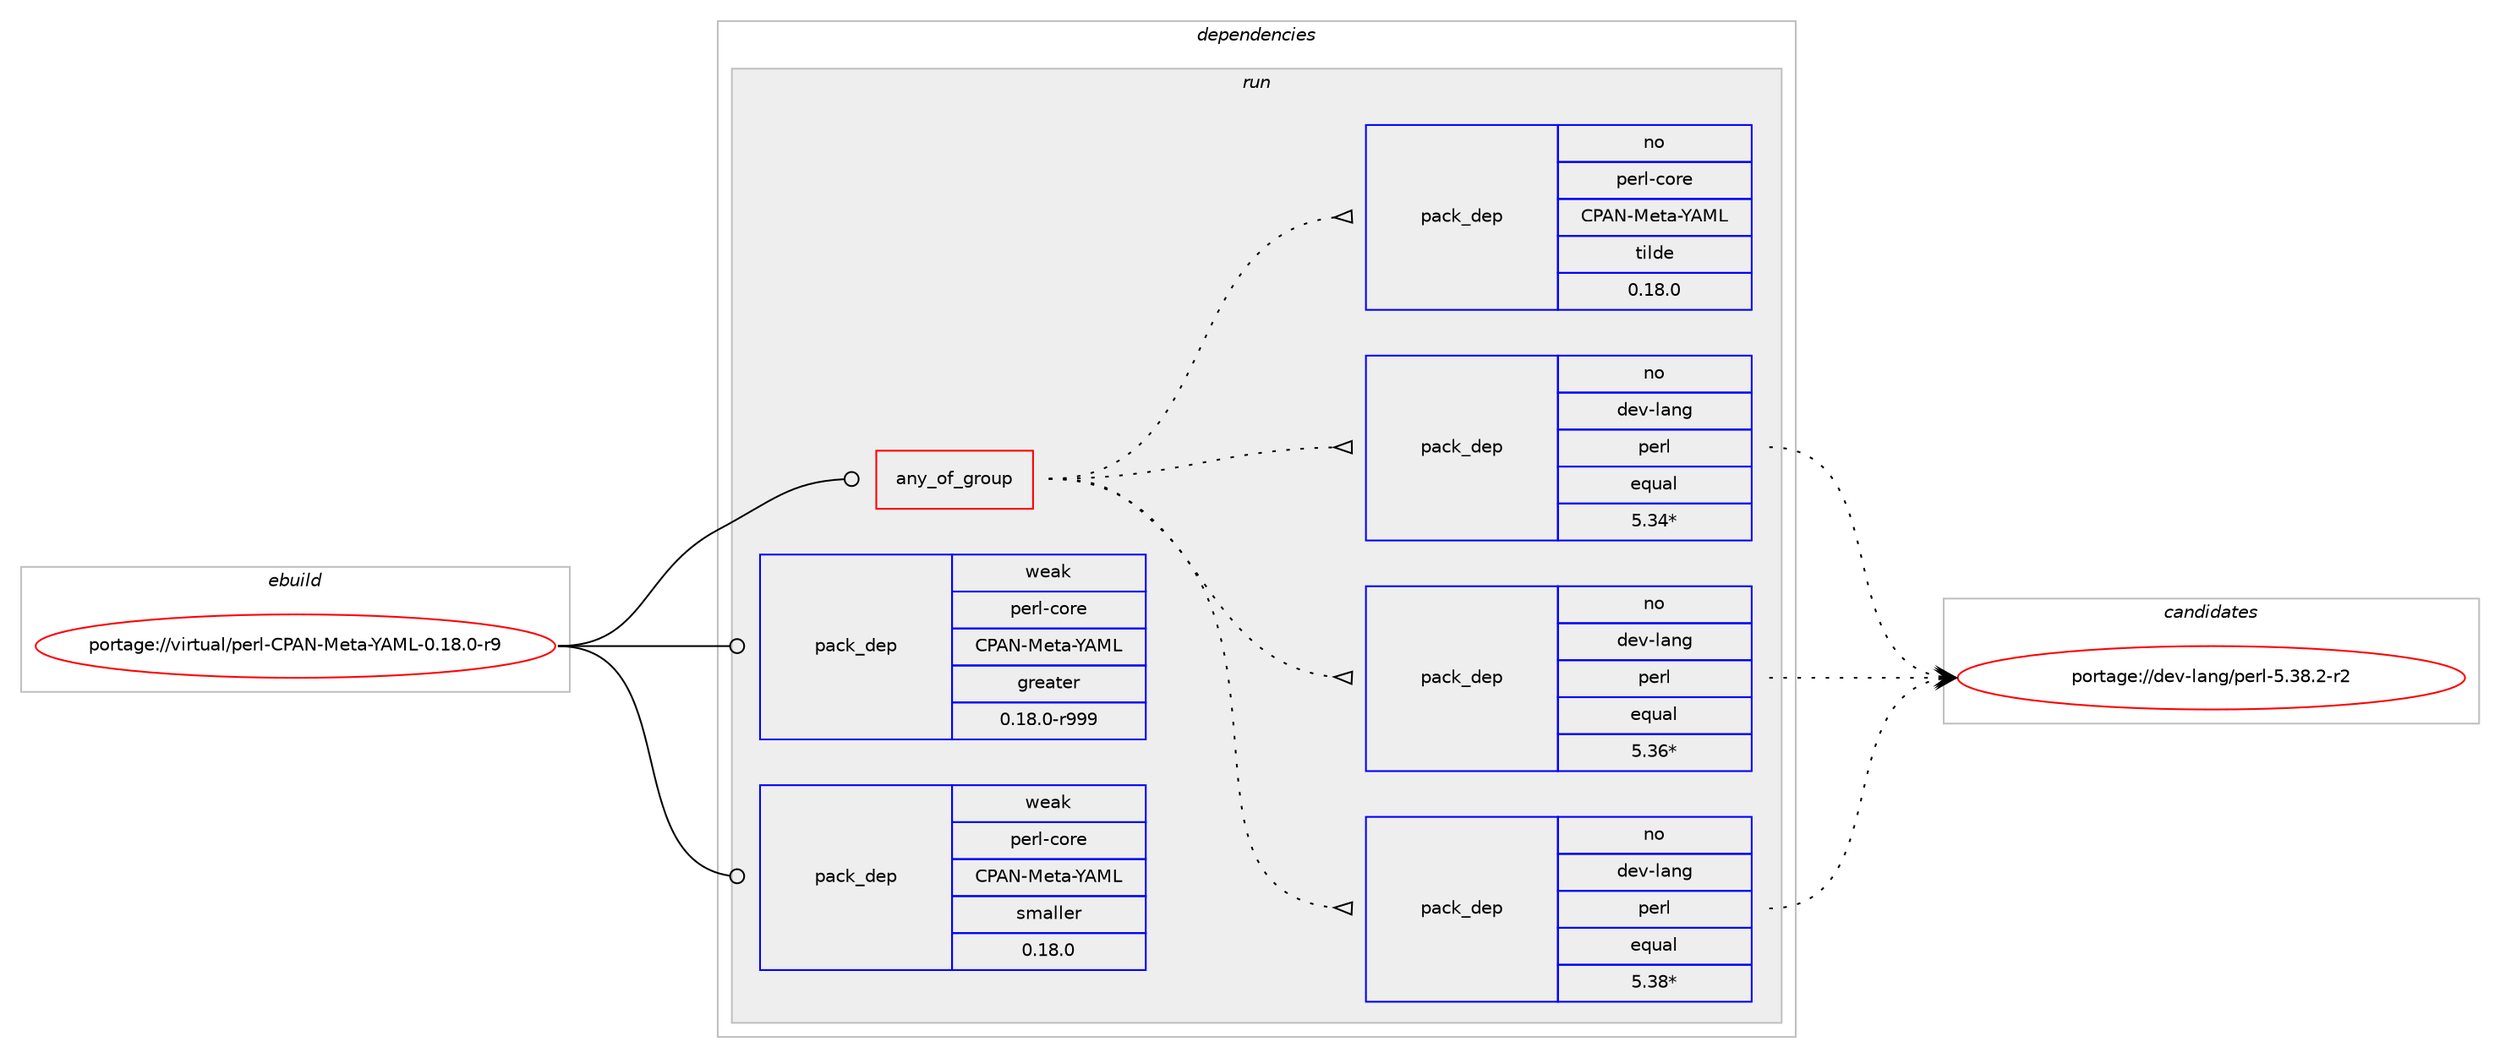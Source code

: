 digraph prolog {

# *************
# Graph options
# *************

newrank=true;
concentrate=true;
compound=true;
graph [rankdir=LR,fontname=Helvetica,fontsize=10,ranksep=1.5];#, ranksep=2.5, nodesep=0.2];
edge  [arrowhead=vee];
node  [fontname=Helvetica,fontsize=10];

# **********
# The ebuild
# **********

subgraph cluster_leftcol {
color=gray;
rank=same;
label=<<i>ebuild</i>>;
id [label="portage://virtual/perl-CPAN-Meta-YAML-0.18.0-r9", color=red, width=4, href="../virtual/perl-CPAN-Meta-YAML-0.18.0-r9.svg"];
}

# ****************
# The dependencies
# ****************

subgraph cluster_midcol {
color=gray;
label=<<i>dependencies</i>>;
subgraph cluster_compile {
fillcolor="#eeeeee";
style=filled;
label=<<i>compile</i>>;
}
subgraph cluster_compileandrun {
fillcolor="#eeeeee";
style=filled;
label=<<i>compile and run</i>>;
}
subgraph cluster_run {
fillcolor="#eeeeee";
style=filled;
label=<<i>run</i>>;
subgraph any68 {
dependency3212 [label=<<TABLE BORDER="0" CELLBORDER="1" CELLSPACING="0" CELLPADDING="4"><TR><TD CELLPADDING="10">any_of_group</TD></TR></TABLE>>, shape=none, color=red];subgraph pack1123 {
dependency3213 [label=<<TABLE BORDER="0" CELLBORDER="1" CELLSPACING="0" CELLPADDING="4" WIDTH="220"><TR><TD ROWSPAN="6" CELLPADDING="30">pack_dep</TD></TR><TR><TD WIDTH="110">no</TD></TR><TR><TD>dev-lang</TD></TR><TR><TD>perl</TD></TR><TR><TD>equal</TD></TR><TR><TD>5.38*</TD></TR></TABLE>>, shape=none, color=blue];
}
dependency3212:e -> dependency3213:w [weight=20,style="dotted",arrowhead="oinv"];
subgraph pack1124 {
dependency3214 [label=<<TABLE BORDER="0" CELLBORDER="1" CELLSPACING="0" CELLPADDING="4" WIDTH="220"><TR><TD ROWSPAN="6" CELLPADDING="30">pack_dep</TD></TR><TR><TD WIDTH="110">no</TD></TR><TR><TD>dev-lang</TD></TR><TR><TD>perl</TD></TR><TR><TD>equal</TD></TR><TR><TD>5.36*</TD></TR></TABLE>>, shape=none, color=blue];
}
dependency3212:e -> dependency3214:w [weight=20,style="dotted",arrowhead="oinv"];
subgraph pack1125 {
dependency3215 [label=<<TABLE BORDER="0" CELLBORDER="1" CELLSPACING="0" CELLPADDING="4" WIDTH="220"><TR><TD ROWSPAN="6" CELLPADDING="30">pack_dep</TD></TR><TR><TD WIDTH="110">no</TD></TR><TR><TD>dev-lang</TD></TR><TR><TD>perl</TD></TR><TR><TD>equal</TD></TR><TR><TD>5.34*</TD></TR></TABLE>>, shape=none, color=blue];
}
dependency3212:e -> dependency3215:w [weight=20,style="dotted",arrowhead="oinv"];
subgraph pack1126 {
dependency3216 [label=<<TABLE BORDER="0" CELLBORDER="1" CELLSPACING="0" CELLPADDING="4" WIDTH="220"><TR><TD ROWSPAN="6" CELLPADDING="30">pack_dep</TD></TR><TR><TD WIDTH="110">no</TD></TR><TR><TD>perl-core</TD></TR><TR><TD>CPAN-Meta-YAML</TD></TR><TR><TD>tilde</TD></TR><TR><TD>0.18.0</TD></TR></TABLE>>, shape=none, color=blue];
}
dependency3212:e -> dependency3216:w [weight=20,style="dotted",arrowhead="oinv"];
}
id:e -> dependency3212:w [weight=20,style="solid",arrowhead="odot"];
# *** BEGIN UNKNOWN DEPENDENCY TYPE (TODO) ***
# id -> package_dependency(portage://virtual/perl-CPAN-Meta-YAML-0.18.0-r9,run,no,dev-lang,perl,none,[,,],any_same_slot,[])
# *** END UNKNOWN DEPENDENCY TYPE (TODO) ***

subgraph pack1127 {
dependency3217 [label=<<TABLE BORDER="0" CELLBORDER="1" CELLSPACING="0" CELLPADDING="4" WIDTH="220"><TR><TD ROWSPAN="6" CELLPADDING="30">pack_dep</TD></TR><TR><TD WIDTH="110">weak</TD></TR><TR><TD>perl-core</TD></TR><TR><TD>CPAN-Meta-YAML</TD></TR><TR><TD>greater</TD></TR><TR><TD>0.18.0-r999</TD></TR></TABLE>>, shape=none, color=blue];
}
id:e -> dependency3217:w [weight=20,style="solid",arrowhead="odot"];
subgraph pack1128 {
dependency3218 [label=<<TABLE BORDER="0" CELLBORDER="1" CELLSPACING="0" CELLPADDING="4" WIDTH="220"><TR><TD ROWSPAN="6" CELLPADDING="30">pack_dep</TD></TR><TR><TD WIDTH="110">weak</TD></TR><TR><TD>perl-core</TD></TR><TR><TD>CPAN-Meta-YAML</TD></TR><TR><TD>smaller</TD></TR><TR><TD>0.18.0</TD></TR></TABLE>>, shape=none, color=blue];
}
id:e -> dependency3218:w [weight=20,style="solid",arrowhead="odot"];
}
}

# **************
# The candidates
# **************

subgraph cluster_choices {
rank=same;
color=gray;
label=<<i>candidates</i>>;

subgraph choice1123 {
color=black;
nodesep=1;
choice100101118451089711010347112101114108455346515646504511450 [label="portage://dev-lang/perl-5.38.2-r2", color=red, width=4,href="../dev-lang/perl-5.38.2-r2.svg"];
dependency3213:e -> choice100101118451089711010347112101114108455346515646504511450:w [style=dotted,weight="100"];
}
subgraph choice1124 {
color=black;
nodesep=1;
choice100101118451089711010347112101114108455346515646504511450 [label="portage://dev-lang/perl-5.38.2-r2", color=red, width=4,href="../dev-lang/perl-5.38.2-r2.svg"];
dependency3214:e -> choice100101118451089711010347112101114108455346515646504511450:w [style=dotted,weight="100"];
}
subgraph choice1125 {
color=black;
nodesep=1;
choice100101118451089711010347112101114108455346515646504511450 [label="portage://dev-lang/perl-5.38.2-r2", color=red, width=4,href="../dev-lang/perl-5.38.2-r2.svg"];
dependency3215:e -> choice100101118451089711010347112101114108455346515646504511450:w [style=dotted,weight="100"];
}
subgraph choice1126 {
color=black;
nodesep=1;
}
subgraph choice1127 {
color=black;
nodesep=1;
}
subgraph choice1128 {
color=black;
nodesep=1;
}
}

}
